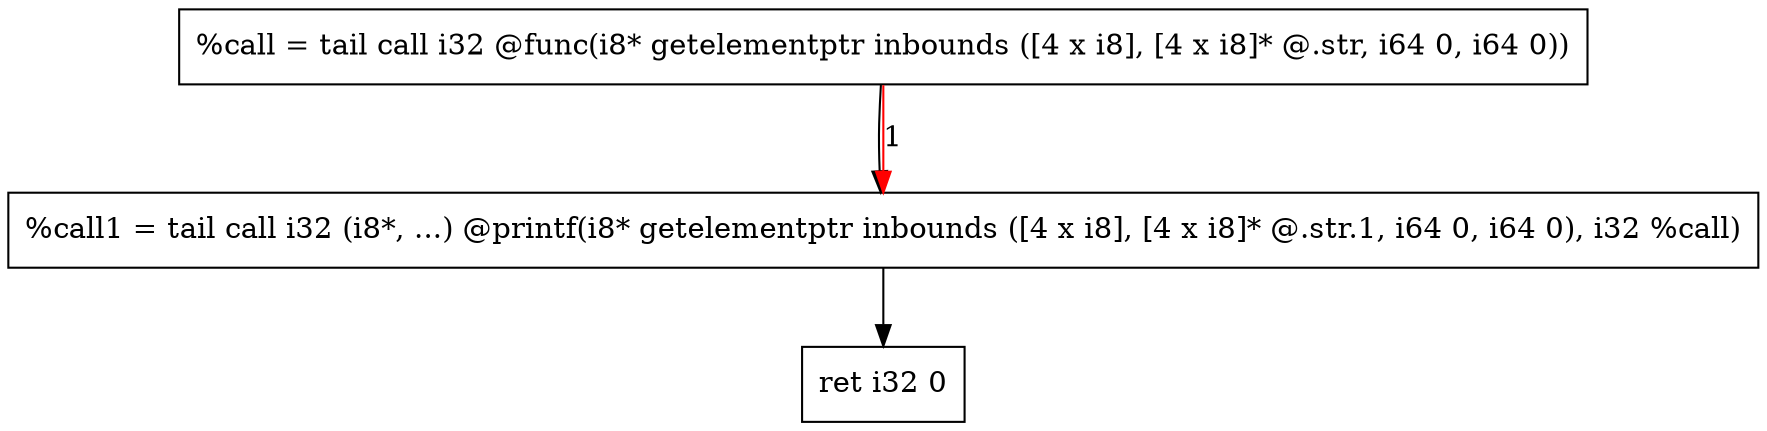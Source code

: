 digraph "CDFG for'main' function" {
	Node0x563a3ebbdc10[shape=record, label="  %call = tail call i32 @func(i8* getelementptr inbounds ([4 x i8], [4 x i8]* @.str, i64 0, i64 0))"]
	Node0x563a3ebbde28[shape=record, label="  %call1 = tail call i32 (i8*, ...) @printf(i8* getelementptr inbounds ([4 x i8], [4 x i8]* @.str.1, i64 0, i64 0), i32 %call)"]
	Node0x563a3ebb3618[shape=record, label="  ret i32 0"]
	Node0x563a3ebbdc10 -> Node0x563a3ebbde28
	Node0x563a3ebbde28 -> Node0x563a3ebb3618
edge [color=red]
	Node0x563a3ebbdc10 -> Node0x563a3ebbde28[label="1"]
}
